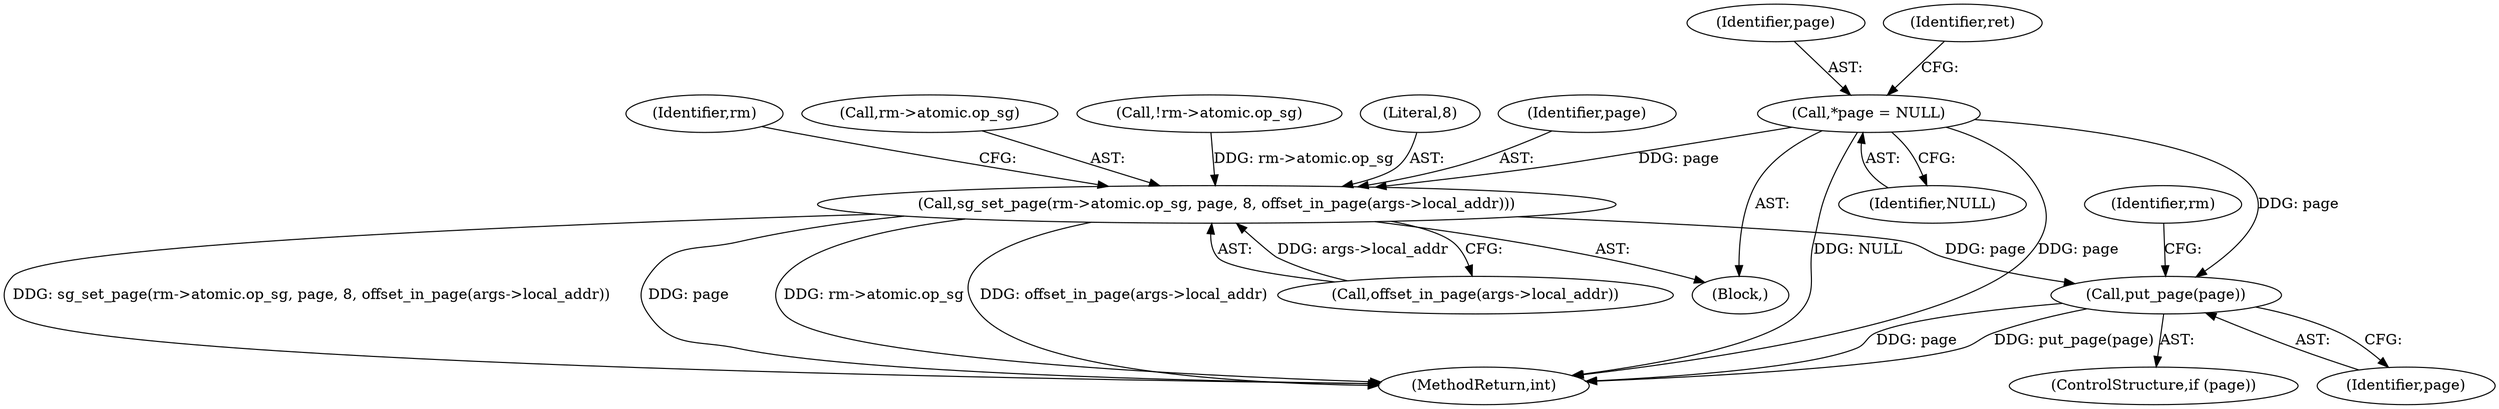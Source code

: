digraph "0_linux_7d11f77f84b27cef452cee332f4e469503084737@pointer" {
"1000110" [label="(Call,*page = NULL)"];
"1000420" [label="(Call,sg_set_page(rm->atomic.op_sg, page, 8, offset_in_page(args->local_addr)))"];
"1000522" [label="(Call,put_page(page))"];
"1000539" [label="(MethodReturn,int)"];
"1000436" [label="(Identifier,rm)"];
"1000111" [label="(Identifier,page)"];
"1000428" [label="(Call,offset_in_page(args->local_addr))"];
"1000421" [label="(Call,rm->atomic.op_sg)"];
"1000523" [label="(Identifier,page)"];
"1000527" [label="(Identifier,rm)"];
"1000108" [label="(Block,)"];
"1000420" [label="(Call,sg_set_page(rm->atomic.op_sg, page, 8, offset_in_page(args->local_addr)))"];
"1000112" [label="(Identifier,NULL)"];
"1000520" [label="(ControlStructure,if (page))"];
"1000378" [label="(Call,!rm->atomic.op_sg)"];
"1000522" [label="(Call,put_page(page))"];
"1000427" [label="(Literal,8)"];
"1000116" [label="(Identifier,ret)"];
"1000426" [label="(Identifier,page)"];
"1000110" [label="(Call,*page = NULL)"];
"1000110" -> "1000108"  [label="AST: "];
"1000110" -> "1000112"  [label="CFG: "];
"1000111" -> "1000110"  [label="AST: "];
"1000112" -> "1000110"  [label="AST: "];
"1000116" -> "1000110"  [label="CFG: "];
"1000110" -> "1000539"  [label="DDG: NULL"];
"1000110" -> "1000539"  [label="DDG: page"];
"1000110" -> "1000420"  [label="DDG: page"];
"1000110" -> "1000522"  [label="DDG: page"];
"1000420" -> "1000108"  [label="AST: "];
"1000420" -> "1000428"  [label="CFG: "];
"1000421" -> "1000420"  [label="AST: "];
"1000426" -> "1000420"  [label="AST: "];
"1000427" -> "1000420"  [label="AST: "];
"1000428" -> "1000420"  [label="AST: "];
"1000436" -> "1000420"  [label="CFG: "];
"1000420" -> "1000539"  [label="DDG: offset_in_page(args->local_addr)"];
"1000420" -> "1000539"  [label="DDG: sg_set_page(rm->atomic.op_sg, page, 8, offset_in_page(args->local_addr))"];
"1000420" -> "1000539"  [label="DDG: page"];
"1000420" -> "1000539"  [label="DDG: rm->atomic.op_sg"];
"1000378" -> "1000420"  [label="DDG: rm->atomic.op_sg"];
"1000428" -> "1000420"  [label="DDG: args->local_addr"];
"1000420" -> "1000522"  [label="DDG: page"];
"1000522" -> "1000520"  [label="AST: "];
"1000522" -> "1000523"  [label="CFG: "];
"1000523" -> "1000522"  [label="AST: "];
"1000527" -> "1000522"  [label="CFG: "];
"1000522" -> "1000539"  [label="DDG: put_page(page)"];
"1000522" -> "1000539"  [label="DDG: page"];
}
